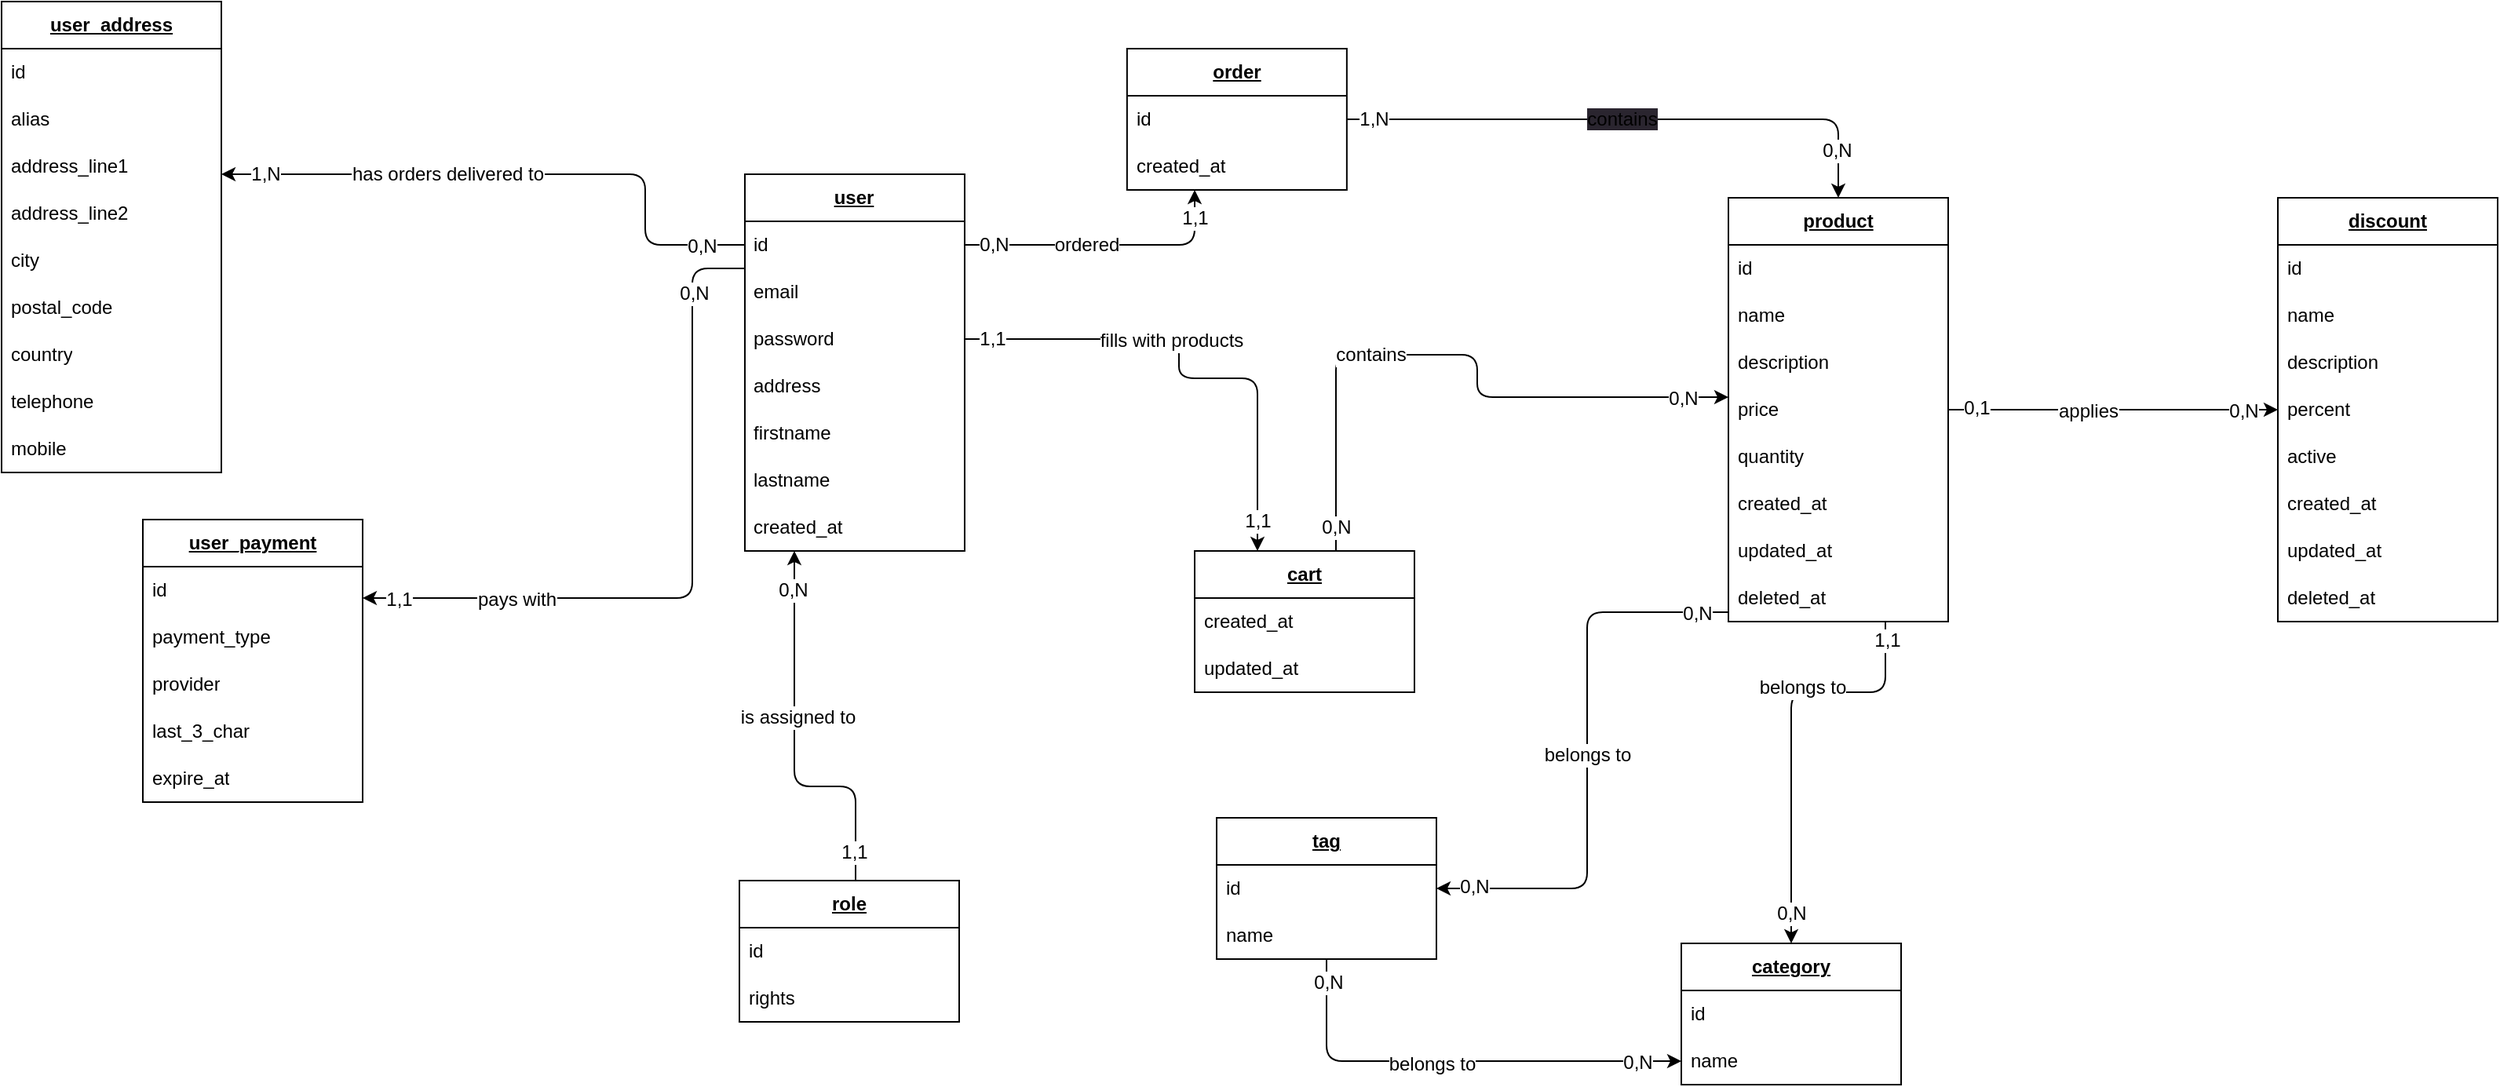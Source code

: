 <mxfile>
    <diagram name="Page-1" id="nvmFkLAB6nwE_kRz7ofC">
        <mxGraphModel dx="2069" dy="909" grid="1" gridSize="10" guides="1" tooltips="1" connect="1" arrows="1" fold="1" page="1" pageScale="1" pageWidth="827" pageHeight="1169" math="0" shadow="0">
            <root>
                <mxCell id="0"/>
                <mxCell id="1" parent="0"/>
                <mxCell id="96" style="edgeStyle=orthogonalEdgeStyle;rounded=1;html=1;strokeColor=default;fontSize=12;" parent="1" source="9zf9LuYom2PxIqwyLPYn-1" target="9zf9LuYom2PxIqwyLPYn-46" edge="1">
                    <mxGeometry relative="1" as="geometry">
                        <Array as="points">
                            <mxPoint x="320" y="225"/>
                            <mxPoint x="320" y="250"/>
                            <mxPoint x="370" y="250"/>
                        </Array>
                    </mxGeometry>
                </mxCell>
                <mxCell id="97" value="fills with products" style="edgeLabel;html=1;align=center;verticalAlign=middle;resizable=0;points=[];fontSize=12;" parent="96" vertex="1" connectable="0">
                    <mxGeometry x="-0.183" y="-1" relative="1" as="geometry">
                        <mxPoint as="offset"/>
                    </mxGeometry>
                </mxCell>
                <mxCell id="108" value="1,1" style="edgeLabel;html=1;align=center;verticalAlign=middle;resizable=0;points=[];fontSize=12;" parent="96" vertex="1" connectable="0">
                    <mxGeometry x="-0.891" y="-1" relative="1" as="geometry">
                        <mxPoint y="-1" as="offset"/>
                    </mxGeometry>
                </mxCell>
                <mxCell id="109" value="1,1" style="edgeLabel;html=1;align=center;verticalAlign=middle;resizable=0;points=[];fontSize=12;" parent="96" vertex="1" connectable="0">
                    <mxGeometry x="0.882" relative="1" as="geometry">
                        <mxPoint as="offset"/>
                    </mxGeometry>
                </mxCell>
                <mxCell id="98" style="edgeStyle=orthogonalEdgeStyle;rounded=1;html=1;strokeColor=default;fontSize=12;" parent="1" source="9zf9LuYom2PxIqwyLPYn-55" target="9zf9LuYom2PxIqwyLPYn-1" edge="1">
                    <mxGeometry relative="1" as="geometry">
                        <Array as="points">
                            <mxPoint x="114" y="510"/>
                            <mxPoint x="75" y="510"/>
                        </Array>
                        <mxPoint x="150" y="450" as="targetPoint"/>
                    </mxGeometry>
                </mxCell>
                <mxCell id="99" value="is assigned to" style="edgeLabel;html=1;align=center;verticalAlign=middle;resizable=0;points=[];fontSize=12;" parent="98" vertex="1" connectable="0">
                    <mxGeometry x="-0.217" y="1" relative="1" as="geometry">
                        <mxPoint y="-45" as="offset"/>
                    </mxGeometry>
                </mxCell>
                <mxCell id="103" value="1,1" style="edgeLabel;html=1;align=center;verticalAlign=middle;resizable=0;points=[];fontSize=12;" parent="98" vertex="1" connectable="0">
                    <mxGeometry x="-0.856" y="1" relative="1" as="geometry">
                        <mxPoint as="offset"/>
                    </mxGeometry>
                </mxCell>
                <mxCell id="104" value="0,N" style="edgeLabel;html=1;align=center;verticalAlign=middle;resizable=0;points=[];fontSize=12;" parent="98" vertex="1" connectable="0">
                    <mxGeometry x="0.864" y="1" relative="1" as="geometry">
                        <mxPoint y="8" as="offset"/>
                    </mxGeometry>
                </mxCell>
                <mxCell id="9zf9LuYom2PxIqwyLPYn-1" value="&lt;b&gt;&lt;u&gt;user&lt;/u&gt;&lt;/b&gt;" style="swimlane;fontStyle=0;childLayout=stackLayout;horizontal=1;startSize=30;horizontalStack=0;resizeParent=1;resizeParentMax=0;resizeLast=0;collapsible=1;marginBottom=0;whiteSpace=wrap;html=1;" parent="1" vertex="1">
                    <mxGeometry x="43.49" y="120" width="140" height="240" as="geometry"/>
                </mxCell>
                <mxCell id="9zf9LuYom2PxIqwyLPYn-2" value="id" style="text;strokeColor=none;fillColor=none;align=left;verticalAlign=middle;spacingLeft=4;spacingRight=4;overflow=hidden;points=[[0,0.5],[1,0.5]];portConstraint=eastwest;rotatable=0;whiteSpace=wrap;html=1;" parent="9zf9LuYom2PxIqwyLPYn-1" vertex="1">
                    <mxGeometry y="30" width="140" height="30" as="geometry"/>
                </mxCell>
                <mxCell id="9zf9LuYom2PxIqwyLPYn-3" value="email" style="text;strokeColor=none;fillColor=none;align=left;verticalAlign=middle;spacingLeft=4;spacingRight=4;overflow=hidden;points=[[0,0.5],[1,0.5]];portConstraint=eastwest;rotatable=0;whiteSpace=wrap;html=1;" parent="9zf9LuYom2PxIqwyLPYn-1" vertex="1">
                    <mxGeometry y="60" width="140" height="30" as="geometry"/>
                </mxCell>
                <mxCell id="9zf9LuYom2PxIqwyLPYn-4" value="password" style="text;strokeColor=none;fillColor=none;align=left;verticalAlign=middle;spacingLeft=4;spacingRight=4;overflow=hidden;points=[[0,0.5],[1,0.5]];portConstraint=eastwest;rotatable=0;whiteSpace=wrap;html=1;" parent="9zf9LuYom2PxIqwyLPYn-1" vertex="1">
                    <mxGeometry y="90" width="140" height="30" as="geometry"/>
                </mxCell>
                <mxCell id="9zf9LuYom2PxIqwyLPYn-35" value="address" style="text;strokeColor=none;fillColor=none;align=left;verticalAlign=middle;spacingLeft=4;spacingRight=4;overflow=hidden;points=[[0,0.5],[1,0.5]];portConstraint=eastwest;rotatable=0;whiteSpace=wrap;html=1;" parent="9zf9LuYom2PxIqwyLPYn-1" vertex="1">
                    <mxGeometry y="120" width="140" height="30" as="geometry"/>
                </mxCell>
                <mxCell id="9zf9LuYom2PxIqwyLPYn-37" value="firstname" style="text;strokeColor=none;fillColor=none;align=left;verticalAlign=middle;spacingLeft=4;spacingRight=4;overflow=hidden;points=[[0,0.5],[1,0.5]];portConstraint=eastwest;rotatable=0;whiteSpace=wrap;html=1;" parent="9zf9LuYom2PxIqwyLPYn-1" vertex="1">
                    <mxGeometry y="150" width="140" height="30" as="geometry"/>
                </mxCell>
                <mxCell id="9zf9LuYom2PxIqwyLPYn-38" value="lastname" style="text;strokeColor=none;fillColor=none;align=left;verticalAlign=middle;spacingLeft=4;spacingRight=4;overflow=hidden;points=[[0,0.5],[1,0.5]];portConstraint=eastwest;rotatable=0;whiteSpace=wrap;html=1;" parent="9zf9LuYom2PxIqwyLPYn-1" vertex="1">
                    <mxGeometry y="180" width="140" height="30" as="geometry"/>
                </mxCell>
                <mxCell id="123" value="created_at" style="text;strokeColor=none;fillColor=none;align=left;verticalAlign=middle;spacingLeft=4;spacingRight=4;overflow=hidden;points=[[0,0.5],[1,0.5]];portConstraint=eastwest;rotatable=0;whiteSpace=wrap;html=1;" parent="9zf9LuYom2PxIqwyLPYn-1" vertex="1">
                    <mxGeometry y="210" width="140" height="30" as="geometry"/>
                </mxCell>
                <mxCell id="9zf9LuYom2PxIqwyLPYn-39" value="&lt;b&gt;&lt;u&gt;order&lt;/u&gt;&lt;/b&gt;" style="swimlane;fontStyle=0;childLayout=stackLayout;horizontal=1;startSize=30;horizontalStack=0;resizeParent=1;resizeParentMax=0;resizeLast=0;collapsible=1;marginBottom=0;whiteSpace=wrap;html=1;" parent="1" vertex="1">
                    <mxGeometry x="286.93" y="40" width="140" height="90" as="geometry"/>
                </mxCell>
                <mxCell id="9zf9LuYom2PxIqwyLPYn-40" value="id" style="text;strokeColor=none;fillColor=none;align=left;verticalAlign=middle;spacingLeft=4;spacingRight=4;overflow=hidden;points=[[0,0.5],[1,0.5]];portConstraint=eastwest;rotatable=0;whiteSpace=wrap;html=1;" parent="9zf9LuYom2PxIqwyLPYn-39" vertex="1">
                    <mxGeometry y="30" width="140" height="30" as="geometry"/>
                </mxCell>
                <mxCell id="124" value="created_at" style="text;strokeColor=none;fillColor=none;align=left;verticalAlign=middle;spacingLeft=4;spacingRight=4;overflow=hidden;points=[[0,0.5],[1,0.5]];portConstraint=eastwest;rotatable=0;whiteSpace=wrap;html=1;" parent="9zf9LuYom2PxIqwyLPYn-39" vertex="1">
                    <mxGeometry y="60" width="140" height="30" as="geometry"/>
                </mxCell>
                <mxCell id="89" style="edgeStyle=orthogonalEdgeStyle;rounded=1;html=1;strokeColor=default;fontSize=12;" parent="1" source="9zf9LuYom2PxIqwyLPYn-46" target="166" edge="1">
                    <mxGeometry relative="1" as="geometry">
                        <Array as="points">
                            <mxPoint x="420" y="235"/>
                            <mxPoint x="510" y="235"/>
                            <mxPoint x="510" y="262"/>
                        </Array>
                        <mxPoint x="661.86" y="262.059" as="targetPoint"/>
                    </mxGeometry>
                </mxCell>
                <mxCell id="90" value="contains" style="edgeLabel;html=1;align=center;verticalAlign=middle;resizable=0;points=[];fontSize=12;" parent="89" vertex="1" connectable="0">
                    <mxGeometry x="-0.272" relative="1" as="geometry">
                        <mxPoint as="offset"/>
                    </mxGeometry>
                </mxCell>
                <mxCell id="110" value="0,N" style="edgeLabel;html=1;align=center;verticalAlign=middle;resizable=0;points=[];fontSize=12;" parent="89" vertex="1" connectable="0">
                    <mxGeometry x="-0.924" relative="1" as="geometry">
                        <mxPoint as="offset"/>
                    </mxGeometry>
                </mxCell>
                <mxCell id="111" value="0,N" style="edgeLabel;html=1;align=center;verticalAlign=middle;resizable=0;points=[];fontSize=12;" parent="89" vertex="1" connectable="0">
                    <mxGeometry x="0.854" y="-1" relative="1" as="geometry">
                        <mxPoint as="offset"/>
                    </mxGeometry>
                </mxCell>
                <mxCell id="9zf9LuYom2PxIqwyLPYn-46" value="&lt;b&gt;&lt;u&gt;cart&lt;/u&gt;&lt;/b&gt;" style="swimlane;fontStyle=0;childLayout=stackLayout;horizontal=1;startSize=30;horizontalStack=0;resizeParent=1;resizeParentMax=0;resizeLast=0;collapsible=1;marginBottom=0;whiteSpace=wrap;html=1;" parent="1" vertex="1">
                    <mxGeometry x="330" y="360" width="140" height="90" as="geometry"/>
                </mxCell>
                <mxCell id="156" value="created_at" style="text;strokeColor=none;fillColor=none;align=left;verticalAlign=middle;spacingLeft=4;spacingRight=4;overflow=hidden;points=[[0,0.5],[1,0.5]];portConstraint=eastwest;rotatable=0;whiteSpace=wrap;html=1;" vertex="1" parent="9zf9LuYom2PxIqwyLPYn-46">
                    <mxGeometry y="30" width="140" height="30" as="geometry"/>
                </mxCell>
                <mxCell id="157" value="updated_at" style="text;strokeColor=none;fillColor=none;align=left;verticalAlign=middle;spacingLeft=4;spacingRight=4;overflow=hidden;points=[[0,0.5],[1,0.5]];portConstraint=eastwest;rotatable=0;whiteSpace=wrap;html=1;" vertex="1" parent="9zf9LuYom2PxIqwyLPYn-46">
                    <mxGeometry y="60" width="140" height="30" as="geometry"/>
                </mxCell>
                <mxCell id="9zf9LuYom2PxIqwyLPYn-55" value="&lt;b&gt;&lt;u&gt;role&lt;br&gt;&lt;/u&gt;&lt;/b&gt;" style="swimlane;fontStyle=0;childLayout=stackLayout;horizontal=1;startSize=30;horizontalStack=0;resizeParent=1;resizeParentMax=0;resizeLast=0;collapsible=1;marginBottom=0;whiteSpace=wrap;html=1;" parent="1" vertex="1">
                    <mxGeometry x="40" y="570" width="140" height="90" as="geometry"/>
                </mxCell>
                <mxCell id="9zf9LuYom2PxIqwyLPYn-56" value="id" style="text;strokeColor=none;fillColor=none;align=left;verticalAlign=middle;spacingLeft=4;spacingRight=4;overflow=hidden;points=[[0,0.5],[1,0.5]];portConstraint=eastwest;rotatable=0;whiteSpace=wrap;html=1;" parent="9zf9LuYom2PxIqwyLPYn-55" vertex="1">
                    <mxGeometry y="30" width="140" height="30" as="geometry"/>
                </mxCell>
                <mxCell id="9zf9LuYom2PxIqwyLPYn-57" value="rights" style="text;strokeColor=none;fillColor=none;align=left;verticalAlign=middle;spacingLeft=4;spacingRight=4;overflow=hidden;points=[[0,0.5],[1,0.5]];portConstraint=eastwest;rotatable=0;whiteSpace=wrap;html=1;" parent="9zf9LuYom2PxIqwyLPYn-55" vertex="1">
                    <mxGeometry y="60" width="140" height="30" as="geometry"/>
                </mxCell>
                <mxCell id="9zf9LuYom2PxIqwyLPYn-80" value="" style="group" parent="1" vertex="1" connectable="0">
                    <mxGeometry x="530" y="570" width="260.0" height="130" as="geometry"/>
                </mxCell>
                <mxCell id="4" value="" style="group" parent="9zf9LuYom2PxIqwyLPYn-80" vertex="1" connectable="0">
                    <mxGeometry x="110" y="10" width="140" height="120" as="geometry"/>
                </mxCell>
                <mxCell id="9zf9LuYom2PxIqwyLPYn-67" value="&lt;b&gt;&lt;u&gt;category&lt;br&gt;&lt;/u&gt;&lt;/b&gt;" style="swimlane;fontStyle=0;childLayout=stackLayout;horizontal=1;startSize=30;horizontalStack=0;resizeParent=1;resizeParentMax=0;resizeLast=0;collapsible=1;marginBottom=0;whiteSpace=wrap;html=1;" parent="4" vertex="1">
                    <mxGeometry y="30" width="140" height="90" as="geometry"/>
                </mxCell>
                <mxCell id="9zf9LuYom2PxIqwyLPYn-68" value="id" style="text;strokeColor=none;fillColor=none;align=left;verticalAlign=middle;spacingLeft=4;spacingRight=4;overflow=hidden;points=[[0,0.5],[1,0.5]];portConstraint=eastwest;rotatable=0;whiteSpace=wrap;html=1;" parent="9zf9LuYom2PxIqwyLPYn-67" vertex="1">
                    <mxGeometry y="30" width="140" height="30" as="geometry"/>
                </mxCell>
                <mxCell id="9zf9LuYom2PxIqwyLPYn-69" value="name" style="text;strokeColor=none;fillColor=none;align=left;verticalAlign=middle;spacingLeft=4;spacingRight=4;overflow=hidden;points=[[0,0.5],[1,0.5]];portConstraint=eastwest;rotatable=0;whiteSpace=wrap;html=1;" parent="9zf9LuYom2PxIqwyLPYn-67" vertex="1">
                    <mxGeometry y="60" width="140" height="30" as="geometry"/>
                </mxCell>
                <mxCell id="39" value="" style="group" parent="1" vertex="1" connectable="0">
                    <mxGeometry x="344" y="500" width="140" height="150" as="geometry"/>
                </mxCell>
                <mxCell id="32" value="" style="group" parent="39" vertex="1" connectable="0">
                    <mxGeometry width="140" height="120" as="geometry"/>
                </mxCell>
                <mxCell id="33" value="&lt;b&gt;&lt;u&gt;tag&lt;br&gt;&lt;/u&gt;&lt;/b&gt;" style="swimlane;fontStyle=0;childLayout=stackLayout;horizontal=1;startSize=30;horizontalStack=0;resizeParent=1;resizeParentMax=0;resizeLast=0;collapsible=1;marginBottom=0;whiteSpace=wrap;html=1;" parent="32" vertex="1">
                    <mxGeometry y="30" width="140" height="90" as="geometry"/>
                </mxCell>
                <mxCell id="34" value="id" style="text;strokeColor=none;fillColor=none;align=left;verticalAlign=middle;spacingLeft=4;spacingRight=4;overflow=hidden;points=[[0,0.5],[1,0.5]];portConstraint=eastwest;rotatable=0;whiteSpace=wrap;html=1;" parent="33" vertex="1">
                    <mxGeometry y="30" width="140" height="30" as="geometry"/>
                </mxCell>
                <mxCell id="35" value="name" style="text;strokeColor=none;fillColor=none;align=left;verticalAlign=middle;spacingLeft=4;spacingRight=4;overflow=hidden;points=[[0,0.5],[1,0.5]];portConstraint=eastwest;rotatable=0;whiteSpace=wrap;html=1;" parent="33" vertex="1">
                    <mxGeometry y="60" width="140" height="30" as="geometry"/>
                </mxCell>
                <mxCell id="79" style="edgeStyle=orthogonalEdgeStyle;rounded=1;html=1;strokeColor=default;entryX=0;entryY=0.5;entryDx=0;entryDy=0;" parent="1" source="33" target="9zf9LuYom2PxIqwyLPYn-69" edge="1">
                    <mxGeometry relative="1" as="geometry">
                        <mxPoint x="650" y="520" as="targetPoint"/>
                    </mxGeometry>
                </mxCell>
                <mxCell id="80" value="&lt;font style=&quot;font-size: 12px;&quot;&gt;belongs to&lt;/font&gt;" style="edgeLabel;html=1;align=center;verticalAlign=middle;resizable=0;points=[];" parent="79" vertex="1" connectable="0">
                    <mxGeometry x="-0.093" y="-2" relative="1" as="geometry">
                        <mxPoint as="offset"/>
                    </mxGeometry>
                </mxCell>
                <mxCell id="114" value="0,N" style="edgeLabel;html=1;align=center;verticalAlign=middle;resizable=0;points=[];fontSize=12;" parent="79" vertex="1" connectable="0">
                    <mxGeometry x="-0.897" y="1" relative="1" as="geometry">
                        <mxPoint as="offset"/>
                    </mxGeometry>
                </mxCell>
                <mxCell id="117" value="0,N" style="edgeLabel;html=1;align=center;verticalAlign=middle;resizable=0;points=[];fontSize=12;" parent="79" vertex="1" connectable="0">
                    <mxGeometry x="0.808" y="-1" relative="1" as="geometry">
                        <mxPoint as="offset"/>
                    </mxGeometry>
                </mxCell>
                <mxCell id="84" style="edgeStyle=orthogonalEdgeStyle;rounded=1;html=1;strokeColor=default;" parent="1" source="166" target="9zf9LuYom2PxIqwyLPYn-67" edge="1">
                    <mxGeometry relative="1" as="geometry">
                        <mxPoint x="770.059" y="350.0" as="sourcePoint"/>
                        <mxPoint x="800" y="350" as="targetPoint"/>
                        <Array as="points">
                            <mxPoint x="770" y="450"/>
                            <mxPoint x="710" y="450"/>
                        </Array>
                    </mxGeometry>
                </mxCell>
                <mxCell id="85" value="&lt;font style=&quot;font-size: 12px;&quot;&gt;belongs to&lt;/font&gt;" style="edgeLabel;html=1;align=center;verticalAlign=middle;resizable=0;points=[];" parent="84" vertex="1" connectable="0">
                    <mxGeometry x="-0.256" y="-3" relative="1" as="geometry">
                        <mxPoint as="offset"/>
                    </mxGeometry>
                </mxCell>
                <mxCell id="115" value="1,1" style="edgeLabel;html=1;align=center;verticalAlign=middle;resizable=0;points=[];fontSize=12;" parent="84" vertex="1" connectable="0">
                    <mxGeometry x="-0.91" y="1" relative="1" as="geometry">
                        <mxPoint as="offset"/>
                    </mxGeometry>
                </mxCell>
                <mxCell id="116" value="0,N" style="edgeLabel;html=1;align=center;verticalAlign=middle;resizable=0;points=[];fontSize=12;" parent="84" vertex="1" connectable="0">
                    <mxGeometry x="0.858" relative="1" as="geometry">
                        <mxPoint as="offset"/>
                    </mxGeometry>
                </mxCell>
                <mxCell id="86" style="edgeStyle=orthogonalEdgeStyle;rounded=1;html=1;strokeColor=default;" parent="1" source="9zf9LuYom2PxIqwyLPYn-40" target="166" edge="1">
                    <mxGeometry relative="1" as="geometry">
                        <Array as="points">
                            <mxPoint x="740" y="85"/>
                        </Array>
                        <mxPoint x="740.059" y="140" as="targetPoint"/>
                    </mxGeometry>
                </mxCell>
                <mxCell id="87" value="&lt;span style=&quot;font-size: 12px; background-color: rgb(42, 37, 47);&quot;&gt;contains&lt;/span&gt;" style="edgeLabel;html=1;align=center;verticalAlign=middle;resizable=0;points=[];" parent="86" vertex="1" connectable="0">
                    <mxGeometry x="0.178" y="1" relative="1" as="geometry">
                        <mxPoint x="-39" y="1" as="offset"/>
                    </mxGeometry>
                </mxCell>
                <mxCell id="119" value="0,N" style="edgeLabel;html=1;align=center;verticalAlign=middle;resizable=0;points=[];fontSize=12;" parent="86" vertex="1" connectable="0">
                    <mxGeometry x="0.917" y="1" relative="1" as="geometry">
                        <mxPoint x="-2" y="-15" as="offset"/>
                    </mxGeometry>
                </mxCell>
                <mxCell id="120" value="1,N" style="edgeLabel;html=1;align=center;verticalAlign=middle;resizable=0;points=[];fontSize=12;" parent="86" vertex="1" connectable="0">
                    <mxGeometry x="-0.918" y="-2" relative="1" as="geometry">
                        <mxPoint x="2" y="-2" as="offset"/>
                    </mxGeometry>
                </mxCell>
                <mxCell id="91" style="edgeStyle=orthogonalEdgeStyle;rounded=1;html=1;strokeColor=default;fontSize=12;" parent="1" source="9zf9LuYom2PxIqwyLPYn-1" target="9zf9LuYom2PxIqwyLPYn-39" edge="1">
                    <mxGeometry relative="1" as="geometry">
                        <Array as="points">
                            <mxPoint x="124" y="165"/>
                            <mxPoint x="330" y="165"/>
                            <mxPoint x="330" y="140"/>
                        </Array>
                    </mxGeometry>
                </mxCell>
                <mxCell id="93" value="ordered" style="edgeLabel;html=1;align=center;verticalAlign=middle;resizable=0;points=[];fontSize=12;" parent="91" vertex="1" connectable="0">
                    <mxGeometry x="-0.149" relative="1" as="geometry">
                        <mxPoint as="offset"/>
                    </mxGeometry>
                </mxCell>
                <mxCell id="105" value="0,N" style="edgeLabel;html=1;align=center;verticalAlign=middle;resizable=0;points=[];fontSize=12;" parent="91" vertex="1" connectable="0">
                    <mxGeometry x="-0.891" y="-1" relative="1" as="geometry">
                        <mxPoint x="8" y="-1" as="offset"/>
                    </mxGeometry>
                </mxCell>
                <mxCell id="106" value="1,1" style="edgeLabel;html=1;align=center;verticalAlign=middle;resizable=0;points=[];fontSize=12;" parent="91" vertex="1" connectable="0">
                    <mxGeometry x="0.801" relative="1" as="geometry">
                        <mxPoint as="offset"/>
                    </mxGeometry>
                </mxCell>
                <mxCell id="81" value="&lt;font style=&quot;font-size: 12px;&quot;&gt;belongs to&lt;/font&gt;" style="edgeStyle=orthogonalEdgeStyle;rounded=1;html=1;strokeColor=default;" parent="1" source="166" target="33" edge="1">
                    <mxGeometry relative="1" as="geometry">
                        <mxPoint x="720" y="300" as="targetPoint"/>
                        <Array as="points">
                            <mxPoint x="720" y="399"/>
                            <mxPoint x="580" y="399"/>
                            <mxPoint x="580" y="575"/>
                        </Array>
                        <mxPoint x="720.059" y="350.0" as="sourcePoint"/>
                    </mxGeometry>
                </mxCell>
                <mxCell id="112" value="0,N" style="edgeLabel;html=1;align=center;verticalAlign=middle;resizable=0;points=[];fontSize=12;" parent="81" vertex="1" connectable="0">
                    <mxGeometry x="-0.954" y="1" relative="1" as="geometry">
                        <mxPoint x="-12" as="offset"/>
                    </mxGeometry>
                </mxCell>
                <mxCell id="113" value="0,N" style="edgeLabel;html=1;align=center;verticalAlign=middle;resizable=0;points=[];fontSize=12;" parent="81" vertex="1" connectable="0">
                    <mxGeometry x="0.939" y="1" relative="1" as="geometry">
                        <mxPoint x="13" y="-2" as="offset"/>
                    </mxGeometry>
                </mxCell>
                <mxCell id="126" value="&lt;b&gt;&lt;u&gt;user_address&lt;/u&gt;&lt;/b&gt;" style="swimlane;fontStyle=0;childLayout=stackLayout;horizontal=1;startSize=30;horizontalStack=0;resizeParent=1;resizeParentMax=0;resizeLast=0;collapsible=1;marginBottom=0;whiteSpace=wrap;html=1;" parent="1" vertex="1">
                    <mxGeometry x="-430" y="10" width="140" height="300" as="geometry"/>
                </mxCell>
                <mxCell id="155" value="id" style="text;strokeColor=none;fillColor=none;align=left;verticalAlign=middle;spacingLeft=4;spacingRight=4;overflow=hidden;points=[[0,0.5],[1,0.5]];portConstraint=eastwest;rotatable=0;whiteSpace=wrap;html=1;" parent="126" vertex="1">
                    <mxGeometry y="30" width="140" height="30" as="geometry"/>
                </mxCell>
                <mxCell id="165" value="alias" style="text;strokeColor=none;fillColor=none;align=left;verticalAlign=middle;spacingLeft=4;spacingRight=4;overflow=hidden;points=[[0,0.5],[1,0.5]];portConstraint=eastwest;rotatable=0;whiteSpace=wrap;html=1;" vertex="1" parent="126">
                    <mxGeometry y="60" width="140" height="30" as="geometry"/>
                </mxCell>
                <mxCell id="127" value="address_line1" style="text;strokeColor=none;fillColor=none;align=left;verticalAlign=middle;spacingLeft=4;spacingRight=4;overflow=hidden;points=[[0,0.5],[1,0.5]];portConstraint=eastwest;rotatable=0;whiteSpace=wrap;html=1;" parent="126" vertex="1">
                    <mxGeometry y="90" width="140" height="30" as="geometry"/>
                </mxCell>
                <mxCell id="128" value="address_line2" style="text;strokeColor=none;fillColor=none;align=left;verticalAlign=middle;spacingLeft=4;spacingRight=4;overflow=hidden;points=[[0,0.5],[1,0.5]];portConstraint=eastwest;rotatable=0;whiteSpace=wrap;html=1;" parent="126" vertex="1">
                    <mxGeometry y="120" width="140" height="30" as="geometry"/>
                </mxCell>
                <mxCell id="130" value="city" style="text;strokeColor=none;fillColor=none;align=left;verticalAlign=middle;spacingLeft=4;spacingRight=4;overflow=hidden;points=[[0,0.5],[1,0.5]];portConstraint=eastwest;rotatable=0;whiteSpace=wrap;html=1;" parent="126" vertex="1">
                    <mxGeometry y="150" width="140" height="30" as="geometry"/>
                </mxCell>
                <mxCell id="129" value="postal_code" style="text;strokeColor=none;fillColor=none;align=left;verticalAlign=middle;spacingLeft=4;spacingRight=4;overflow=hidden;points=[[0,0.5],[1,0.5]];portConstraint=eastwest;rotatable=0;whiteSpace=wrap;html=1;" parent="126" vertex="1">
                    <mxGeometry y="180" width="140" height="30" as="geometry"/>
                </mxCell>
                <mxCell id="131" value="country" style="text;strokeColor=none;fillColor=none;align=left;verticalAlign=middle;spacingLeft=4;spacingRight=4;overflow=hidden;points=[[0,0.5],[1,0.5]];portConstraint=eastwest;rotatable=0;whiteSpace=wrap;html=1;" parent="126" vertex="1">
                    <mxGeometry y="210" width="140" height="30" as="geometry"/>
                </mxCell>
                <mxCell id="132" value="telephone" style="text;strokeColor=none;fillColor=none;align=left;verticalAlign=middle;spacingLeft=4;spacingRight=4;overflow=hidden;points=[[0,0.5],[1,0.5]];portConstraint=eastwest;rotatable=0;whiteSpace=wrap;html=1;" parent="126" vertex="1">
                    <mxGeometry y="240" width="140" height="30" as="geometry"/>
                </mxCell>
                <mxCell id="133" value="mobile" style="text;strokeColor=none;fillColor=none;align=left;verticalAlign=middle;spacingLeft=4;spacingRight=4;overflow=hidden;points=[[0,0.5],[1,0.5]];portConstraint=eastwest;rotatable=0;whiteSpace=wrap;html=1;" parent="126" vertex="1">
                    <mxGeometry y="270" width="140" height="30" as="geometry"/>
                </mxCell>
                <mxCell id="134" value="&lt;b&gt;&lt;u&gt;user_payment&lt;br&gt;&lt;/u&gt;&lt;/b&gt;" style="swimlane;fontStyle=0;childLayout=stackLayout;horizontal=1;startSize=30;horizontalStack=0;resizeParent=1;resizeParentMax=0;resizeLast=0;collapsible=1;marginBottom=0;whiteSpace=wrap;html=1;" parent="1" vertex="1">
                    <mxGeometry x="-340" y="340" width="140" height="180" as="geometry"/>
                </mxCell>
                <mxCell id="135" value="id" style="text;strokeColor=none;fillColor=none;align=left;verticalAlign=middle;spacingLeft=4;spacingRight=4;overflow=hidden;points=[[0,0.5],[1,0.5]];portConstraint=eastwest;rotatable=0;whiteSpace=wrap;html=1;" parent="134" vertex="1">
                    <mxGeometry y="30" width="140" height="30" as="geometry"/>
                </mxCell>
                <mxCell id="136" value="payment_type" style="text;strokeColor=none;fillColor=none;align=left;verticalAlign=middle;spacingLeft=4;spacingRight=4;overflow=hidden;points=[[0,0.5],[1,0.5]];portConstraint=eastwest;rotatable=0;whiteSpace=wrap;html=1;" parent="134" vertex="1">
                    <mxGeometry y="60" width="140" height="30" as="geometry"/>
                </mxCell>
                <mxCell id="137" value="provider" style="text;strokeColor=none;fillColor=none;align=left;verticalAlign=middle;spacingLeft=4;spacingRight=4;overflow=hidden;points=[[0,0.5],[1,0.5]];portConstraint=eastwest;rotatable=0;whiteSpace=wrap;html=1;" parent="134" vertex="1">
                    <mxGeometry y="90" width="140" height="30" as="geometry"/>
                </mxCell>
                <mxCell id="139" value="last_3_char" style="text;strokeColor=none;fillColor=none;align=left;verticalAlign=middle;spacingLeft=4;spacingRight=4;overflow=hidden;points=[[0,0.5],[1,0.5]];portConstraint=eastwest;rotatable=0;whiteSpace=wrap;html=1;" parent="134" vertex="1">
                    <mxGeometry y="120" width="140" height="30" as="geometry"/>
                </mxCell>
                <mxCell id="140" value="expire_at" style="text;strokeColor=none;fillColor=none;align=left;verticalAlign=middle;spacingLeft=4;spacingRight=4;overflow=hidden;points=[[0,0.5],[1,0.5]];portConstraint=eastwest;rotatable=0;whiteSpace=wrap;html=1;" parent="134" vertex="1">
                    <mxGeometry y="150" width="140" height="30" as="geometry"/>
                </mxCell>
                <mxCell id="147" style="edgeStyle=orthogonalEdgeStyle;html=1;" parent="1" source="9zf9LuYom2PxIqwyLPYn-2" target="126" edge="1">
                    <mxGeometry relative="1" as="geometry">
                        <Array as="points">
                            <mxPoint x="-20" y="165"/>
                            <mxPoint x="-20" y="120"/>
                        </Array>
                    </mxGeometry>
                </mxCell>
                <mxCell id="148" value="&lt;font style=&quot;font-size: 12px;&quot;&gt;has orders delivered to&lt;/font&gt;" style="edgeLabel;html=1;align=center;verticalAlign=middle;resizable=0;points=[];" parent="147" vertex="1" connectable="0">
                    <mxGeometry x="0.446" y="2" relative="1" as="geometry">
                        <mxPoint x="39" y="-2" as="offset"/>
                    </mxGeometry>
                </mxCell>
                <mxCell id="151" value="1,N" style="edgeLabel;html=1;align=center;verticalAlign=middle;resizable=0;points=[];fontSize=12;" parent="147" vertex="1" connectable="0">
                    <mxGeometry x="0.908" y="2" relative="1" as="geometry">
                        <mxPoint x="10" y="-2" as="offset"/>
                    </mxGeometry>
                </mxCell>
                <mxCell id="152" value="0,N" style="edgeLabel;html=1;align=center;verticalAlign=middle;resizable=0;points=[];fontSize=12;" parent="147" vertex="1" connectable="0">
                    <mxGeometry x="-0.915" y="2" relative="1" as="geometry">
                        <mxPoint x="-12" y="-1" as="offset"/>
                    </mxGeometry>
                </mxCell>
                <mxCell id="149" style="edgeStyle=orthogonalEdgeStyle;html=1;fontSize=12;" parent="1" source="9zf9LuYom2PxIqwyLPYn-2" target="134" edge="1">
                    <mxGeometry relative="1" as="geometry">
                        <Array as="points">
                            <mxPoint x="10" y="180"/>
                            <mxPoint x="10" y="390"/>
                        </Array>
                    </mxGeometry>
                </mxCell>
                <mxCell id="150" value="pays with" style="edgeLabel;html=1;align=center;verticalAlign=middle;resizable=0;points=[];fontSize=12;" parent="149" vertex="1" connectable="0">
                    <mxGeometry x="0.571" y="3" relative="1" as="geometry">
                        <mxPoint y="-2" as="offset"/>
                    </mxGeometry>
                </mxCell>
                <mxCell id="153" value="1,1" style="edgeLabel;html=1;align=center;verticalAlign=middle;resizable=0;points=[];fontSize=12;" parent="149" vertex="1" connectable="0">
                    <mxGeometry x="0.928" y="1" relative="1" as="geometry">
                        <mxPoint x="6" as="offset"/>
                    </mxGeometry>
                </mxCell>
                <mxCell id="154" value="0,N" style="edgeLabel;html=1;align=center;verticalAlign=middle;resizable=0;points=[];fontSize=12;" parent="149" vertex="1" connectable="0">
                    <mxGeometry x="-0.782" y="1" relative="1" as="geometry">
                        <mxPoint as="offset"/>
                    </mxGeometry>
                </mxCell>
                <mxCell id="166" value="&lt;b&gt;&lt;u&gt;product&lt;/u&gt;&lt;/b&gt;" style="swimlane;fontStyle=0;childLayout=stackLayout;horizontal=1;startSize=30;horizontalStack=0;resizeParent=1;resizeParentMax=0;resizeLast=0;collapsible=1;marginBottom=0;whiteSpace=wrap;html=1;" vertex="1" parent="1">
                    <mxGeometry x="670.0" y="135" width="140" height="270" as="geometry"/>
                </mxCell>
                <mxCell id="167" value="id" style="text;strokeColor=none;fillColor=none;align=left;verticalAlign=middle;spacingLeft=4;spacingRight=4;overflow=hidden;points=[[0,0.5],[1,0.5]];portConstraint=eastwest;rotatable=0;whiteSpace=wrap;html=1;" vertex="1" parent="166">
                    <mxGeometry y="30" width="140" height="30" as="geometry"/>
                </mxCell>
                <mxCell id="168" value="name" style="text;strokeColor=none;fillColor=none;align=left;verticalAlign=middle;spacingLeft=4;spacingRight=4;overflow=hidden;points=[[0,0.5],[1,0.5]];portConstraint=eastwest;rotatable=0;whiteSpace=wrap;html=1;" vertex="1" parent="166">
                    <mxGeometry y="60" width="140" height="30" as="geometry"/>
                </mxCell>
                <mxCell id="169" value="description" style="text;strokeColor=none;fillColor=none;align=left;verticalAlign=middle;spacingLeft=4;spacingRight=4;overflow=hidden;points=[[0,0.5],[1,0.5]];portConstraint=eastwest;rotatable=0;whiteSpace=wrap;html=1;" vertex="1" parent="166">
                    <mxGeometry y="90" width="140" height="30" as="geometry"/>
                </mxCell>
                <mxCell id="180" value="price" style="text;strokeColor=none;fillColor=none;align=left;verticalAlign=middle;spacingLeft=4;spacingRight=4;overflow=hidden;points=[[0,0.5],[1,0.5]];portConstraint=eastwest;rotatable=0;whiteSpace=wrap;html=1;" vertex="1" parent="166">
                    <mxGeometry y="120" width="140" height="30" as="geometry"/>
                </mxCell>
                <mxCell id="170" value="quantity" style="text;strokeColor=none;fillColor=none;align=left;verticalAlign=middle;spacingLeft=4;spacingRight=4;overflow=hidden;points=[[0,0.5],[1,0.5]];portConstraint=eastwest;rotatable=0;whiteSpace=wrap;html=1;" vertex="1" parent="166">
                    <mxGeometry y="150" width="140" height="30" as="geometry"/>
                </mxCell>
                <mxCell id="171" value="created_at" style="text;strokeColor=none;fillColor=none;align=left;verticalAlign=middle;spacingLeft=4;spacingRight=4;overflow=hidden;points=[[0,0.5],[1,0.5]];portConstraint=eastwest;rotatable=0;whiteSpace=wrap;html=1;" vertex="1" parent="166">
                    <mxGeometry y="180" width="140" height="30" as="geometry"/>
                </mxCell>
                <mxCell id="181" value="updated_at" style="text;strokeColor=none;fillColor=none;align=left;verticalAlign=middle;spacingLeft=4;spacingRight=4;overflow=hidden;points=[[0,0.5],[1,0.5]];portConstraint=eastwest;rotatable=0;whiteSpace=wrap;html=1;" vertex="1" parent="166">
                    <mxGeometry y="210" width="140" height="30" as="geometry"/>
                </mxCell>
                <mxCell id="172" value="deleted_at" style="text;strokeColor=none;fillColor=none;align=left;verticalAlign=middle;spacingLeft=4;spacingRight=4;overflow=hidden;points=[[0,0.5],[1,0.5]];portConstraint=eastwest;rotatable=0;whiteSpace=wrap;html=1;" vertex="1" parent="166">
                    <mxGeometry y="240" width="140" height="30" as="geometry"/>
                </mxCell>
                <mxCell id="173" value="&lt;b&gt;&lt;u&gt;discount&lt;/u&gt;&lt;/b&gt;" style="swimlane;fontStyle=0;childLayout=stackLayout;horizontal=1;startSize=30;horizontalStack=0;resizeParent=1;resizeParentMax=0;resizeLast=0;collapsible=1;marginBottom=0;whiteSpace=wrap;html=1;" vertex="1" parent="1">
                    <mxGeometry x="1020.0" y="135" width="140" height="270" as="geometry"/>
                </mxCell>
                <mxCell id="174" value="id" style="text;strokeColor=none;fillColor=none;align=left;verticalAlign=middle;spacingLeft=4;spacingRight=4;overflow=hidden;points=[[0,0.5],[1,0.5]];portConstraint=eastwest;rotatable=0;whiteSpace=wrap;html=1;" vertex="1" parent="173">
                    <mxGeometry y="30" width="140" height="30" as="geometry"/>
                </mxCell>
                <mxCell id="175" value="name" style="text;strokeColor=none;fillColor=none;align=left;verticalAlign=middle;spacingLeft=4;spacingRight=4;overflow=hidden;points=[[0,0.5],[1,0.5]];portConstraint=eastwest;rotatable=0;whiteSpace=wrap;html=1;" vertex="1" parent="173">
                    <mxGeometry y="60" width="140" height="30" as="geometry"/>
                </mxCell>
                <mxCell id="176" value="description" style="text;strokeColor=none;fillColor=none;align=left;verticalAlign=middle;spacingLeft=4;spacingRight=4;overflow=hidden;points=[[0,0.5],[1,0.5]];portConstraint=eastwest;rotatable=0;whiteSpace=wrap;html=1;" vertex="1" parent="173">
                    <mxGeometry y="90" width="140" height="30" as="geometry"/>
                </mxCell>
                <mxCell id="182" value="percent" style="text;strokeColor=none;fillColor=none;align=left;verticalAlign=middle;spacingLeft=4;spacingRight=4;overflow=hidden;points=[[0,0.5],[1,0.5]];portConstraint=eastwest;rotatable=0;whiteSpace=wrap;html=1;" vertex="1" parent="173">
                    <mxGeometry y="120" width="140" height="30" as="geometry"/>
                </mxCell>
                <mxCell id="177" value="active" style="text;strokeColor=none;fillColor=none;align=left;verticalAlign=middle;spacingLeft=4;spacingRight=4;overflow=hidden;points=[[0,0.5],[1,0.5]];portConstraint=eastwest;rotatable=0;whiteSpace=wrap;html=1;" vertex="1" parent="173">
                    <mxGeometry y="150" width="140" height="30" as="geometry"/>
                </mxCell>
                <mxCell id="178" value="created_at" style="text;strokeColor=none;fillColor=none;align=left;verticalAlign=middle;spacingLeft=4;spacingRight=4;overflow=hidden;points=[[0,0.5],[1,0.5]];portConstraint=eastwest;rotatable=0;whiteSpace=wrap;html=1;" vertex="1" parent="173">
                    <mxGeometry y="180" width="140" height="30" as="geometry"/>
                </mxCell>
                <mxCell id="183" value="updated_at" style="text;strokeColor=none;fillColor=none;align=left;verticalAlign=middle;spacingLeft=4;spacingRight=4;overflow=hidden;points=[[0,0.5],[1,0.5]];portConstraint=eastwest;rotatable=0;whiteSpace=wrap;html=1;" vertex="1" parent="173">
                    <mxGeometry y="210" width="140" height="30" as="geometry"/>
                </mxCell>
                <mxCell id="179" value="deleted_at" style="text;strokeColor=none;fillColor=none;align=left;verticalAlign=middle;spacingLeft=4;spacingRight=4;overflow=hidden;points=[[0,0.5],[1,0.5]];portConstraint=eastwest;rotatable=0;whiteSpace=wrap;html=1;" vertex="1" parent="173">
                    <mxGeometry y="240" width="140" height="30" as="geometry"/>
                </mxCell>
                <mxCell id="184" style="edgeStyle=orthogonalEdgeStyle;html=1;" edge="1" parent="1" source="180" target="173">
                    <mxGeometry relative="1" as="geometry"/>
                </mxCell>
                <mxCell id="185" value="&lt;font style=&quot;font-size: 12px;&quot;&gt;applies&lt;/font&gt;" style="edgeLabel;html=1;align=center;verticalAlign=middle;resizable=0;points=[];" vertex="1" connectable="0" parent="184">
                    <mxGeometry x="-0.158" y="-1" relative="1" as="geometry">
                        <mxPoint as="offset"/>
                    </mxGeometry>
                </mxCell>
                <mxCell id="186" value="&lt;font style=&quot;font-size: 12px;&quot;&gt;0,1&lt;/font&gt;" style="edgeLabel;html=1;align=center;verticalAlign=middle;resizable=0;points=[];" vertex="1" connectable="0" parent="184">
                    <mxGeometry x="-0.867" y="-2" relative="1" as="geometry">
                        <mxPoint x="4" y="-3" as="offset"/>
                    </mxGeometry>
                </mxCell>
                <mxCell id="187" value="0,N" style="edgeLabel;html=1;align=center;verticalAlign=middle;resizable=0;points=[];fontSize=12;" vertex="1" connectable="0" parent="184">
                    <mxGeometry x="0.825" relative="1" as="geometry">
                        <mxPoint x="-4" y="1" as="offset"/>
                    </mxGeometry>
                </mxCell>
            </root>
        </mxGraphModel>
    </diagram>
</mxfile>